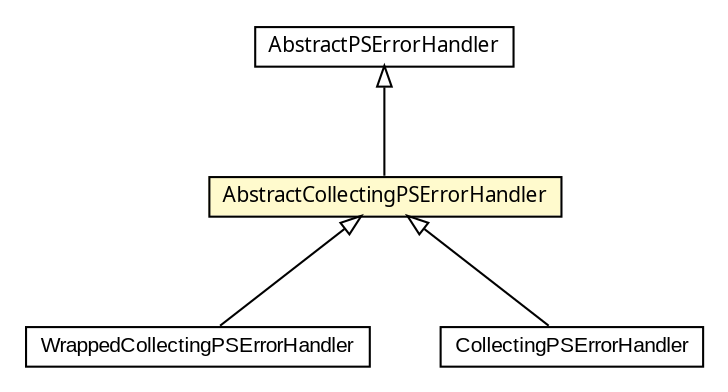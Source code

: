 #!/usr/local/bin/dot
#
# Class diagram 
# Generated by UMLGraph version 5.1 (http://www.umlgraph.org/)
#

digraph G {
	edge [fontname="arial",fontsize=10,labelfontname="arial",labelfontsize=10];
	node [fontname="arial",fontsize=10,shape=plaintext];
	nodesep=0.25;
	ranksep=0.5;
	// com.helger.schematron.pure.errorhandler.WrappedCollectingPSErrorHandler
	c7092 [label=<<table title="com.helger.schematron.pure.errorhandler.WrappedCollectingPSErrorHandler" border="0" cellborder="1" cellspacing="0" cellpadding="2" port="p" href="./WrappedCollectingPSErrorHandler.html">
		<tr><td><table border="0" cellspacing="0" cellpadding="1">
<tr><td align="center" balign="center"> WrappedCollectingPSErrorHandler </td></tr>
		</table></td></tr>
		</table>>, fontname="arial", fontcolor="black", fontsize=10.0];
	// com.helger.schematron.pure.errorhandler.CollectingPSErrorHandler
	c7096 [label=<<table title="com.helger.schematron.pure.errorhandler.CollectingPSErrorHandler" border="0" cellborder="1" cellspacing="0" cellpadding="2" port="p" href="./CollectingPSErrorHandler.html">
		<tr><td><table border="0" cellspacing="0" cellpadding="1">
<tr><td align="center" balign="center"> CollectingPSErrorHandler </td></tr>
		</table></td></tr>
		</table>>, fontname="arial", fontcolor="black", fontsize=10.0];
	// com.helger.schematron.pure.errorhandler.AbstractPSErrorHandler
	c7097 [label=<<table title="com.helger.schematron.pure.errorhandler.AbstractPSErrorHandler" border="0" cellborder="1" cellspacing="0" cellpadding="2" port="p" href="./AbstractPSErrorHandler.html">
		<tr><td><table border="0" cellspacing="0" cellpadding="1">
<tr><td align="center" balign="center"><font face="ariali"> AbstractPSErrorHandler </font></td></tr>
		</table></td></tr>
		</table>>, fontname="arial", fontcolor="black", fontsize=10.0];
	// com.helger.schematron.pure.errorhandler.AbstractCollectingPSErrorHandler
	c7098 [label=<<table title="com.helger.schematron.pure.errorhandler.AbstractCollectingPSErrorHandler" border="0" cellborder="1" cellspacing="0" cellpadding="2" port="p" bgcolor="lemonChiffon" href="./AbstractCollectingPSErrorHandler.html">
		<tr><td><table border="0" cellspacing="0" cellpadding="1">
<tr><td align="center" balign="center"><font face="ariali"> AbstractCollectingPSErrorHandler </font></td></tr>
		</table></td></tr>
		</table>>, fontname="arial", fontcolor="black", fontsize=10.0];
	//com.helger.schematron.pure.errorhandler.WrappedCollectingPSErrorHandler extends com.helger.schematron.pure.errorhandler.AbstractCollectingPSErrorHandler
	c7098:p -> c7092:p [dir=back,arrowtail=empty];
	//com.helger.schematron.pure.errorhandler.CollectingPSErrorHandler extends com.helger.schematron.pure.errorhandler.AbstractCollectingPSErrorHandler
	c7098:p -> c7096:p [dir=back,arrowtail=empty];
	//com.helger.schematron.pure.errorhandler.AbstractCollectingPSErrorHandler extends com.helger.schematron.pure.errorhandler.AbstractPSErrorHandler
	c7097:p -> c7098:p [dir=back,arrowtail=empty];
}

